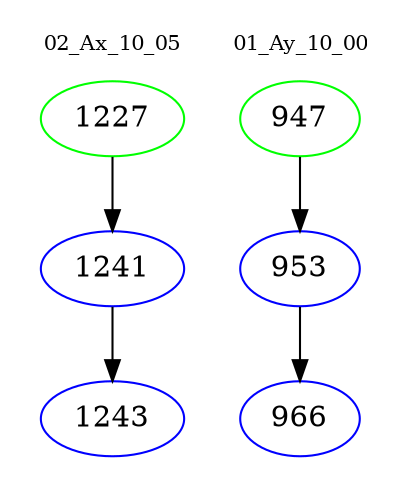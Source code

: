 digraph{
subgraph cluster_0 {
color = white
label = "02_Ax_10_05";
fontsize=10;
T0_1227 [label="1227", color="green"]
T0_1227 -> T0_1241 [color="black"]
T0_1241 [label="1241", color="blue"]
T0_1241 -> T0_1243 [color="black"]
T0_1243 [label="1243", color="blue"]
}
subgraph cluster_1 {
color = white
label = "01_Ay_10_00";
fontsize=10;
T1_947 [label="947", color="green"]
T1_947 -> T1_953 [color="black"]
T1_953 [label="953", color="blue"]
T1_953 -> T1_966 [color="black"]
T1_966 [label="966", color="blue"]
}
}
